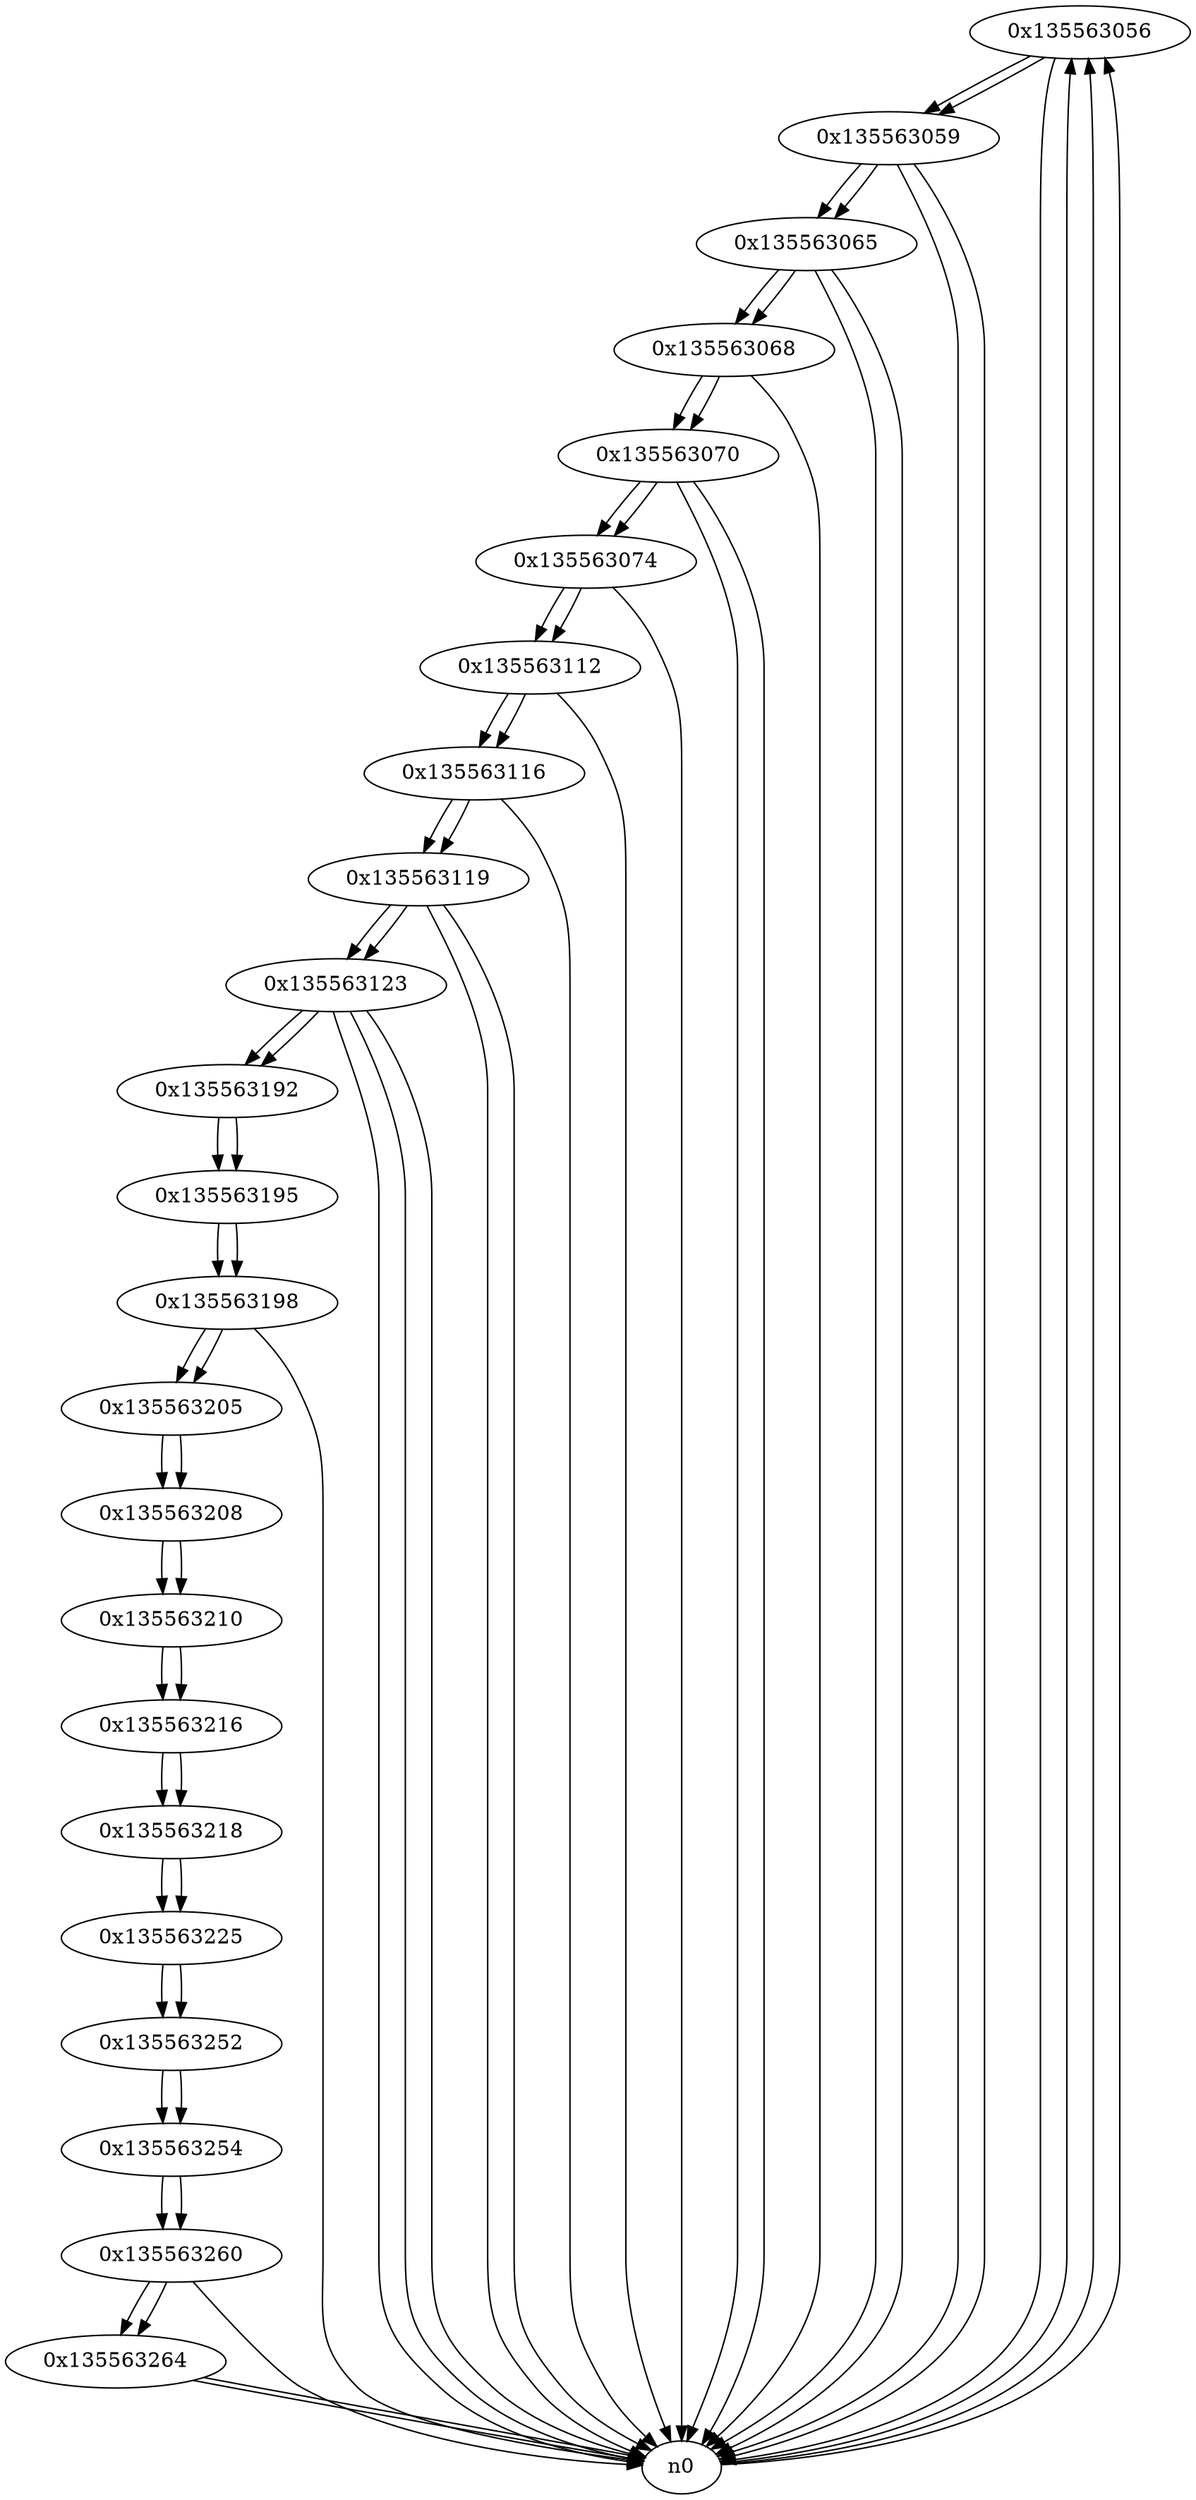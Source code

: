 digraph G{
/* nodes */
  n1 [label="0x135563056"]
  n2 [label="0x135563059"]
  n3 [label="0x135563065"]
  n4 [label="0x135563068"]
  n5 [label="0x135563070"]
  n6 [label="0x135563074"]
  n7 [label="0x135563112"]
  n8 [label="0x135563116"]
  n9 [label="0x135563119"]
  n10 [label="0x135563123"]
  n11 [label="0x135563192"]
  n12 [label="0x135563195"]
  n13 [label="0x135563198"]
  n14 [label="0x135563205"]
  n15 [label="0x135563208"]
  n16 [label="0x135563210"]
  n17 [label="0x135563216"]
  n18 [label="0x135563218"]
  n19 [label="0x135563225"]
  n20 [label="0x135563252"]
  n21 [label="0x135563254"]
  n22 [label="0x135563260"]
  n23 [label="0x135563264"]
/* edges */
n1 -> n2;
n1 -> n0;
n0 -> n1;
n0 -> n1;
n0 -> n1;
n2 -> n3;
n2 -> n0;
n2 -> n0;
n1 -> n2;
n3 -> n4;
n3 -> n0;
n3 -> n0;
n2 -> n3;
n4 -> n5;
n4 -> n0;
n3 -> n4;
n5 -> n6;
n5 -> n0;
n5 -> n0;
n4 -> n5;
n6 -> n7;
n6 -> n0;
n5 -> n6;
n7 -> n8;
n7 -> n0;
n6 -> n7;
n8 -> n9;
n8 -> n0;
n7 -> n8;
n9 -> n10;
n9 -> n0;
n9 -> n0;
n8 -> n9;
n10 -> n0;
n10 -> n11;
n10 -> n0;
n10 -> n0;
n9 -> n10;
n11 -> n12;
n10 -> n11;
n12 -> n13;
n11 -> n12;
n13 -> n14;
n13 -> n0;
n12 -> n13;
n14 -> n15;
n13 -> n14;
n15 -> n16;
n14 -> n15;
n16 -> n17;
n15 -> n16;
n17 -> n18;
n16 -> n17;
n18 -> n19;
n17 -> n18;
n19 -> n20;
n18 -> n19;
n20 -> n21;
n19 -> n20;
n21 -> n22;
n20 -> n21;
n22 -> n23;
n22 -> n0;
n21 -> n22;
n23 -> n0;
n23 -> n0;
n22 -> n23;
}
